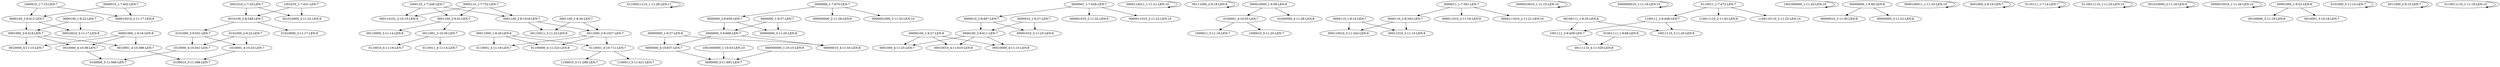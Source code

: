 digraph G {
    "0010000_4-10:38-LEN:7" -> "0100000_5-11:569-LEN:7";
    "0000110_1-7:732-LEN:7" -> "0001100_2-8:1018-LEN:7";
    "0000110_1-7:732-LEN:7" -> "0001100_2-9:43-LEN:7";
    "0000110_1-7:732-LEN:7" -> "000110101_2-10:15-LEN:9";
    "01100011110_1-11:28-LEN:11" -> "01100011110_1-11:28-LEN:11";
    "0000000_2-8:650-LEN:7" -> "0000000_3-9:668-LEN:7";
    "0000000_2-8:650-LEN:7" -> "00000000_3-11:20-LEN:8";
    "0000100_3-9:611-LEN:7" -> "0001000_4-11:25-LEN:7";
    "0000100_3-9:611-LEN:7" -> "00010010_4-11:610-LEN:8";
    "0000100_3-9:611-LEN:7" -> "00010000_4-11:15-LEN:8";
    "0000110011_1-11:21-LEN:10" -> "0000110011_1-11:21-LEN:10";
    "00111000_2-9:18-LEN:8" -> "00111000_2-9:18-LEN:8";
    "0100001_4-10:35-LEN:7" -> "1000011_5-11:16-LEN:7";
    "0100001_4-10:35-LEN:7" -> "1000010_5-11:20-LEN:7";
    "0000110_1-8:14-LEN:7" -> "000110010_3-11:343-LEN:9";
    "0000110_1-8:14-LEN:7" -> "00011010_3-11:15-LEN:8";
    "0000100_2-8:412-LEN:7" -> "00010010_3-11:17-LEN:8";
    "0000100_2-8:412-LEN:7" -> "0001000_3-9:419-LEN:7";
    "0000010010_1-11:15-LEN:10" -> "0000010010_1-11:15-LEN:10";
    "0000010_1-7:402-LEN:7" -> "0000100_2-8:412-LEN:7";
    "0000010_1-7:402-LEN:7" -> "000010010_2-11:17-LEN:9";
    "0000000010_1-11:16-LEN:10" -> "0000000010_1-11:16-LEN:10";
    "0001100_1-8:34-LEN:7" -> "0011000_3-9:1027-LEN:7";
    "0001100_1-8:34-LEN:7" -> "00110011_3-11:22-LEN:8";
    "00100111_1-8:25-LEN:8" -> "1001111_3-9:459-LEN:7";
    "00100111_1-8:25-LEN:8" -> "10011110_3-11:20-LEN:8";
    "0001100_2-8:1018-LEN:7" -> "0011000_3-9:1027-LEN:7";
    "0001100_2-8:1018-LEN:7" -> "00110011_3-11:22-LEN:8";
    "1001000000_1-11:20-LEN:10" -> "1001000000_1-11:20-LEN:10";
    "0000010_2-8:607-LEN:7" -> "0000100_3-9:611-LEN:7";
    "0000010_2-8:607-LEN:7" -> "00001010_3-11:25-LEN:8";
    "0011001_3-10:30-LEN:7" -> "0110011_4-11:14-LEN:7";
    "0011001_3-10:30-LEN:7" -> "0110010_4-11:18-LEN:7";
    "00000000_1-9:49-LEN:8" -> "00000010_3-11:30-LEN:8";
    "00000000_1-9:49-LEN:8" -> "00000000_3-11:22-LEN:8";
    "0000100_1-8:22-LEN:7" -> "00010010_3-11:17-LEN:8";
    "0000100_1-8:22-LEN:7" -> "0001000_3-9:419-LEN:7";
    "01001111_1-9:68-LEN:8" -> "00111110_4-11:520-LEN:8";
    "0000110_2-8:343-LEN:7" -> "000110010_3-11:343-LEN:9";
    "0000110_2-8:343-LEN:7" -> "00011010_3-11:15-LEN:8";
    "0000100011_1-11:33-LEN:10" -> "0000100011_1-11:33-LEN:10";
    "0001100_2-9:43-LEN:7" -> "00110000_3-11:14-LEN:8";
    "0001100_2-9:43-LEN:7" -> "0011001_3-10:30-LEN:7";
    "0101000_2-9:22-LEN:7" -> "1010000_4-10:541-LEN:7";
    "0101000_2-9:22-LEN:7" -> "1010001_4-10:25-LEN:7";
    "0001000_3-9:419-LEN:7" -> "0010000_4-10:38-LEN:7";
    "0001000_3-9:419-LEN:7" -> "0010000_4-11:15-LEN:7";
    "0001000_3-9:419-LEN:7" -> "0010001_4-10:388-LEN:7";
    "0000000_4-10:637-LEN:7" -> "0000000_5-11:691-LEN:7";
    "0010100_2-8:548-LEN:7" -> "0101000_3-9:551-LEN:7";
    "0010100_2-8:548-LEN:7" -> "01010000_3-11:17-LEN:8";
    "0001000_2-9:19-LEN:7" -> "0001000_2-9:19-LEN:7";
    "0110111_1-7:14-LEN:7" -> "0110111_1-7:14-LEN:7";
    "0110011110_1-11:25-LEN:10" -> "0110011110_1-11:25-LEN:10";
    "1001111_3-9:459-LEN:7" -> "00111110_4-11:520-LEN:8";
    "00000100_1-9:27-LEN:8" -> "0001000_4-11:25-LEN:7";
    "00000100_1-9:27-LEN:8" -> "00010010_4-11:610-LEN:8";
    "00000100_1-9:27-LEN:8" -> "00010000_4-11:15-LEN:8";
    "1100111_2-8:448-LEN:7" -> "1001111_3-9:459-LEN:7";
    "1100111_2-8:448-LEN:7" -> "10011110_3-11:20-LEN:8";
    "001010000_2-11:16-LEN:9" -> "001010000_2-11:16-LEN:9";
    "000010000_1-9:58-LEN:9" -> "0100001_4-10:35-LEN:7";
    "000010000_1-9:58-LEN:9" -> "01000000_4-11:28-LEN:8";
    "1001010_1-7:431-LEN:7" -> "001010000_2-11:22-LEN:9";
    "1001010_1-7:431-LEN:7" -> "0010100_2-8:548-LEN:7";
    "0000000_3-9:668-LEN:7" -> "0000000_4-10:637-LEN:7";
    "0000000_3-9:668-LEN:7" -> "00000010_4-11:55-LEN:8";
    "1001000000_1-10:53-LEN:10" -> "0000000_5-11:691-LEN:7";
    "0101000_3-9:551-LEN:7" -> "1010000_4-10:541-LEN:7";
    "0101000_3-9:551-LEN:7" -> "1010001_4-10:25-LEN:7";
    "000000000_1-10:15-LEN:9" -> "0000000_5-11:691-LEN:7";
    "0000010010_1-11:26-LEN:10" -> "0000010010_1-11:26-LEN:10";
    "0011000_3-9:1027-LEN:7" -> "0110001_4-11:19-LEN:7";
    "0011000_3-9:1027-LEN:7" -> "01100000_4-11:323-LEN:8";
    "0011000_3-9:1027-LEN:7" -> "0110001_4-10:711-LEN:7";
    "00001000_1-9:23-LEN:8" -> "00100000_3-11:16-LEN:8";
    "00001000_1-9:23-LEN:8" -> "0010001_3-10:18-LEN:7";
    "0000010_1-8:27-LEN:7" -> "0000100_3-9:611-LEN:7";
    "0000010_1-8:27-LEN:7" -> "00001010_3-11:25-LEN:8";
    "0101000_5-11:14-LEN:7" -> "0101000_5-11:14-LEN:7";
    "0110001_4-10:711-LEN:7" -> "1100010_5-11:288-LEN:7";
    "0110001_4-10:711-LEN:7" -> "1100011_5-11:421-LEN:7";
    "0110011_1-7:472-LEN:7" -> "110011110_2-11:42-LEN:9";
    "0110011_1-7:472-LEN:7" -> "1100111_2-8:448-LEN:7";
    "0110011_1-7:472-LEN:7" -> "1100110110_2-11:23-LEN:10";
    "1010000_4-10:541-LEN:7" -> "0100000_5-11:569-LEN:7";
    "0000000_1-7:670-LEN:7" -> "000000000_2-11:29-LEN:9";
    "0000000_1-7:670-LEN:7" -> "0000000_2-8:650-LEN:7";
    "0000000_1-7:670-LEN:7" -> "0000001000_2-11:32-LEN:10";
    "00000000_1-9:27-LEN:8" -> "0000000_4-10:637-LEN:7";
    "00000000_1-9:27-LEN:8" -> "00000010_4-11:55-LEN:8";
    "1000010_1-7:15-LEN:7" -> "0000100_2-8:412-LEN:7";
    "1000010_1-7:15-LEN:7" -> "000010010_2-11:17-LEN:9";
    "00001000_1-9:16-LEN:8" -> "0010000_4-10:38-LEN:7";
    "00001000_1-9:16-LEN:8" -> "0010000_4-11:15-LEN:7";
    "00001000_1-9:16-LEN:8" -> "0010001_4-10:388-LEN:7";
    "0010001_4-10:388-LEN:7" -> "0100010_5-11:398-LEN:7";
    "0011000_2-9:15-LEN:7" -> "0011000_2-9:15-LEN:7";
    "1000110_1-7:248-LEN:7" -> "0001100_2-8:1018-LEN:7";
    "1000110_1-7:248-LEN:7" -> "0001100_2-9:43-LEN:7";
    "1000110_1-7:248-LEN:7" -> "000110101_2-10:15-LEN:9";
    "0000000_1-8:37-LEN:7" -> "0000000_3-9:668-LEN:7";
    "0000000_1-8:37-LEN:7" -> "00000000_3-11:20-LEN:8";
    "1010001_4-10:25-LEN:7" -> "0100010_5-11:398-LEN:7";
    "00011000_1-9:29-LEN:8" -> "0110001_4-11:19-LEN:7";
    "00011000_1-9:29-LEN:8" -> "01100000_4-11:323-LEN:8";
    "00011000_1-9:29-LEN:8" -> "0110001_4-10:711-LEN:7";
    "0001010_1-7:25-LEN:7" -> "001010000_2-11:22-LEN:9";
    "0001010_1-7:25-LEN:7" -> "0010100_2-8:548-LEN:7";
    "0000001_1-7:628-LEN:7" -> "000001010_2-11:32-LEN:9";
    "0000001_1-7:628-LEN:7" -> "0000010_2-8:607-LEN:7";
    "0000001_1-7:628-LEN:7" -> "0000011010_2-11:22-LEN:10";
    "0000011_1-7:361-LEN:7" -> "0000110_2-8:343-LEN:7";
    "0000011_1-7:361-LEN:7" -> "000011010_2-11:16-LEN:9";
    "0000011_1-7:361-LEN:7" -> "0000111010_2-11:21-LEN:10";
    "0110011110_1-11:19-LEN:10" -> "0110011110_1-11:19-LEN:10";
}
